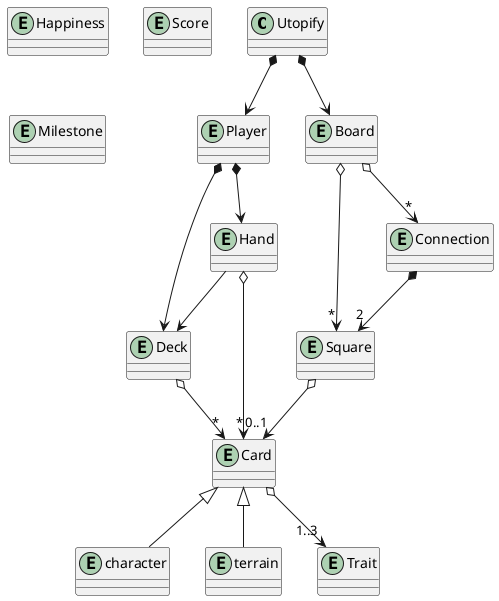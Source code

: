 ﻿@startuml

class Utopify
entity Player
entity Deck
entity Hand
entity Card
entity character
entity terrain
entity Trait
entity Board
entity Square
entity Connection
entity Happiness
entity Score
entity Milestone

Utopify *--> Player
Player *--> Deck
Player *--> Hand
Hand --> Deck
Hand o--> "*" Card
Deck o--> "*" Card
Card o--> "1..3" Trait
Card <|-- character
Card <|-- terrain

Utopify *--> Board
Board o--> "*" Square
Board o--> "*" Connection
Square o--> "0..1" Card
Connection *--> "2" Square
 
@enduml